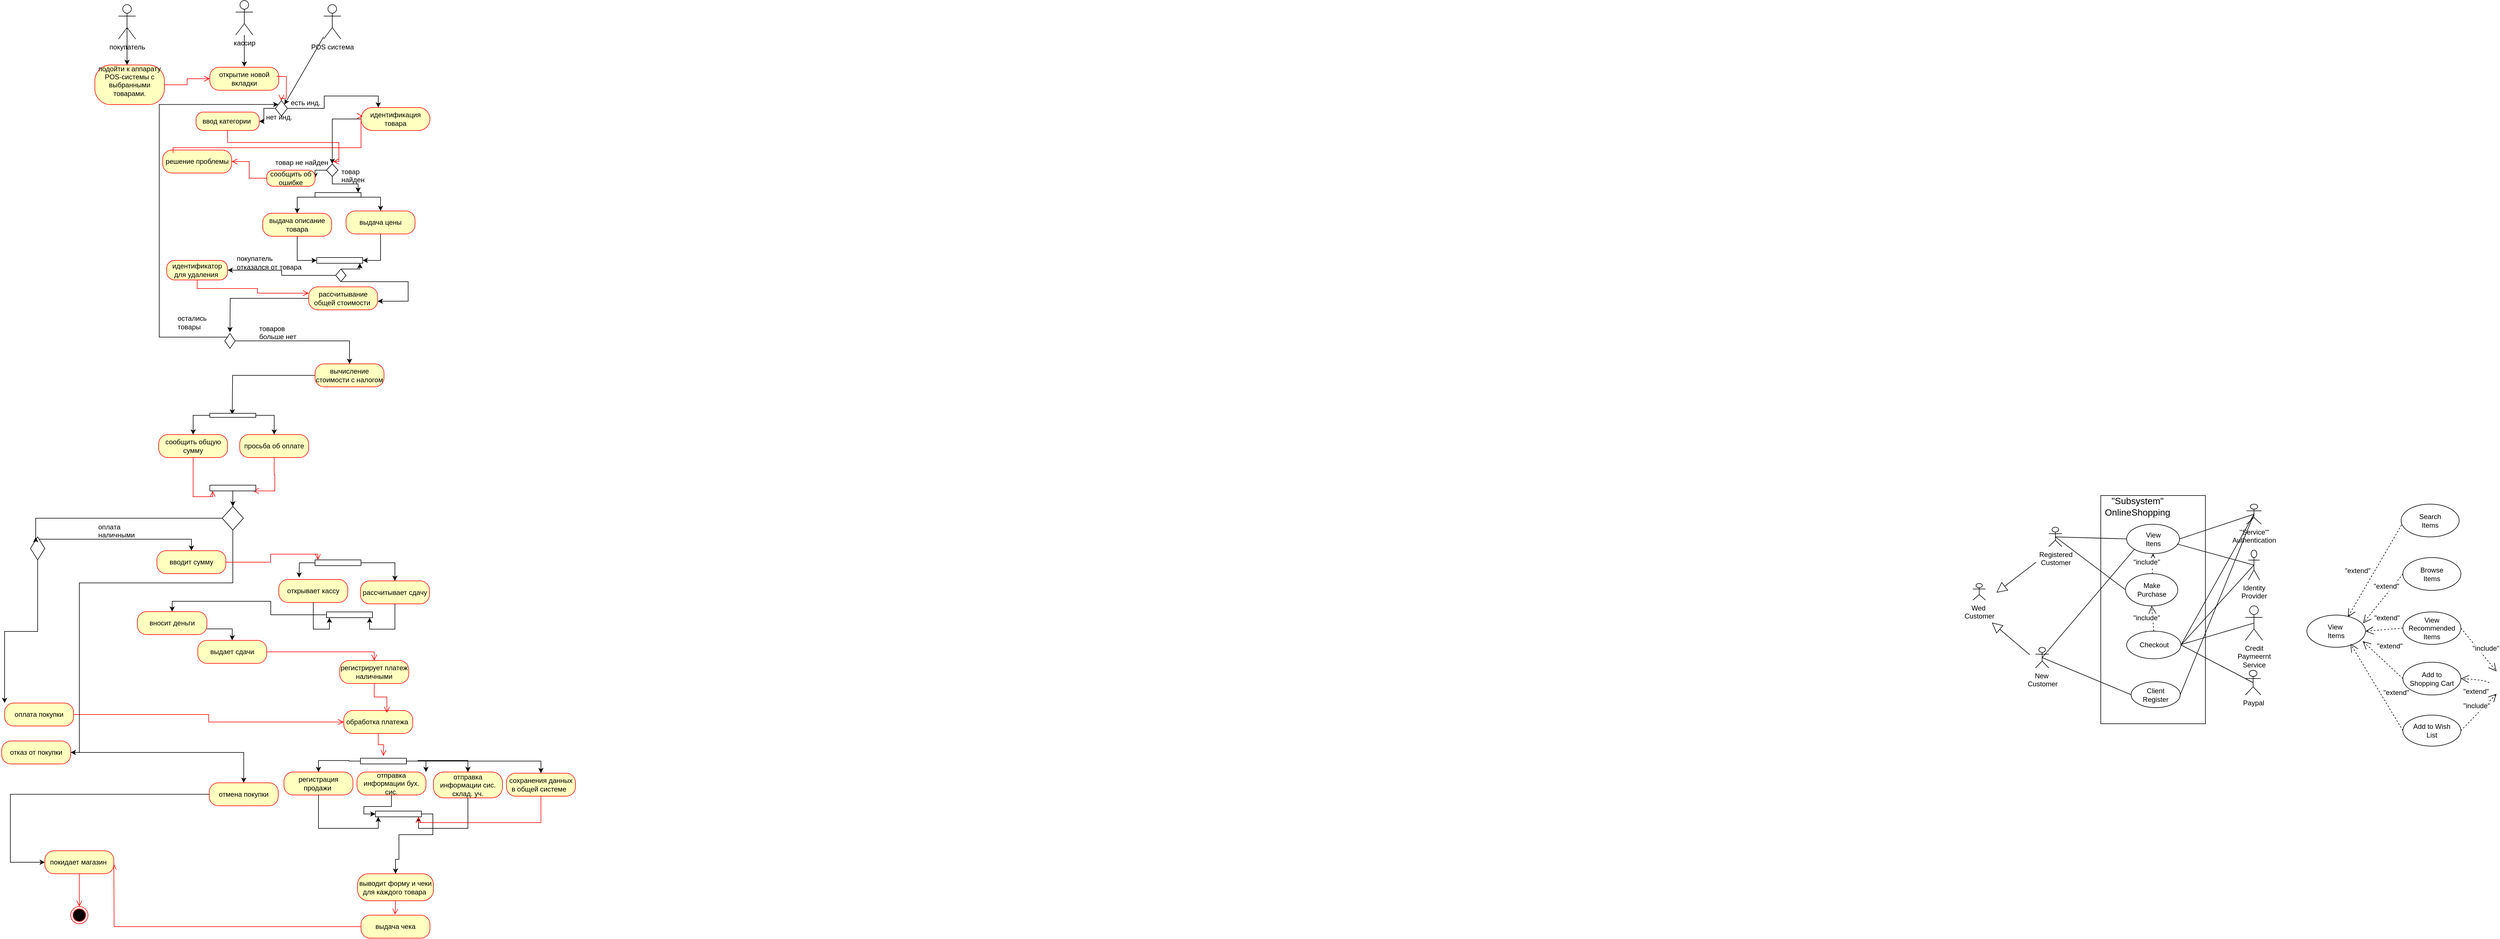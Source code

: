 <mxfile version="26.0.6">
  <diagram name="Страница — 1" id="gR5RIj5RYfovIp5KtRKk">
    <mxGraphModel dx="568" dy="1407" grid="0" gridSize="10" guides="1" tooltips="1" connect="1" arrows="1" fold="1" page="0" pageScale="1" pageWidth="827" pageHeight="1169" math="0" shadow="0">
      <root>
        <mxCell id="0" />
        <mxCell id="1" parent="0" />
        <mxCell id="FqpvaRsglTzCZZs5bkDb-1" value="покупатель" style="shape=umlActor;verticalLabelPosition=bottom;verticalAlign=top;html=1;outlineConnect=0;" parent="1" vertex="1">
          <mxGeometry x="1091" y="-754" width="30" height="60" as="geometry" />
        </mxCell>
        <mxCell id="FqpvaRsglTzCZZs5bkDb-3" value="" style="endArrow=classic;html=1;rounded=0;exitX=0.5;exitY=0.5;exitDx=0;exitDy=0;exitPerimeter=0;" parent="1" source="FqpvaRsglTzCZZs5bkDb-1" edge="1">
          <mxGeometry width="50" height="50" relative="1" as="geometry">
            <mxPoint x="1695" y="-346" as="sourcePoint" />
            <mxPoint x="1106" y="-649.0" as="targetPoint" />
          </mxGeometry>
        </mxCell>
        <mxCell id="FqpvaRsglTzCZZs5bkDb-5" value="кассир" style="shape=umlActor;verticalLabelPosition=bottom;verticalAlign=top;html=1;outlineConnect=0;" parent="1" vertex="1">
          <mxGeometry x="1295" y="-761" width="30" height="60" as="geometry" />
        </mxCell>
        <mxCell id="FqpvaRsglTzCZZs5bkDb-6" value="" style="endArrow=classic;html=1;rounded=0;entryX=0.5;entryY=0;entryDx=0;entryDy=0;entryPerimeter=0;" parent="1" source="FqpvaRsglTzCZZs5bkDb-5" edge="1">
          <mxGeometry width="50" height="50" relative="1" as="geometry">
            <mxPoint x="1695" y="-346" as="sourcePoint" />
            <mxPoint x="1310" y="-646" as="targetPoint" />
          </mxGeometry>
        </mxCell>
        <mxCell id="FqpvaRsglTzCZZs5bkDb-7" value="POS система" style="shape=umlActor;verticalLabelPosition=bottom;verticalAlign=top;html=1;outlineConnect=0;" parent="1" vertex="1">
          <mxGeometry x="1448" y="-754" width="30" height="60" as="geometry" />
        </mxCell>
        <mxCell id="FqpvaRsglTzCZZs5bkDb-22" value="подойти к аппарату POS-системы с выбранными товарами.&lt;div&gt;&lt;br&gt;&lt;/div&gt;" style="rounded=1;whiteSpace=wrap;html=1;arcSize=40;fontColor=#000000;fillColor=#ffffc0;strokeColor=#ff0000;" parent="1" vertex="1">
          <mxGeometry x="1050" y="-649" width="121" height="69" as="geometry" />
        </mxCell>
        <mxCell id="FqpvaRsglTzCZZs5bkDb-23" value="" style="edgeStyle=orthogonalEdgeStyle;html=1;verticalAlign=bottom;endArrow=open;endSize=8;strokeColor=#ff0000;rounded=0;entryX=0;entryY=0.5;entryDx=0;entryDy=0;" parent="1" source="FqpvaRsglTzCZZs5bkDb-22" target="FqpvaRsglTzCZZs5bkDb-25" edge="1">
          <mxGeometry relative="1" as="geometry">
            <mxPoint x="1110" y="-549" as="targetPoint" />
          </mxGeometry>
        </mxCell>
        <mxCell id="FqpvaRsglTzCZZs5bkDb-25" value="открытие новой вкладки" style="rounded=1;whiteSpace=wrap;html=1;arcSize=40;fontColor=#000000;fillColor=#ffffc0;strokeColor=#ff0000;" parent="1" vertex="1">
          <mxGeometry x="1250" y="-645" width="120" height="40" as="geometry" />
        </mxCell>
        <mxCell id="FqpvaRsglTzCZZs5bkDb-26" value="" style="edgeStyle=orthogonalEdgeStyle;html=1;verticalAlign=bottom;endArrow=open;endSize=8;strokeColor=#ff0000;rounded=0;entryX=0.5;entryY=0;entryDx=0;entryDy=0;" parent="1" target="FqpvaRsglTzCZZs5bkDb-149" edge="1">
          <mxGeometry relative="1" as="geometry">
            <mxPoint x="1430" y="-546" as="targetPoint" />
            <mxPoint x="1367" y="-630" as="sourcePoint" />
            <Array as="points">
              <mxPoint x="1367" y="-629" />
              <mxPoint x="1383" y="-629" />
              <mxPoint x="1383" y="-591" />
              <mxPoint x="1374" y="-591" />
            </Array>
          </mxGeometry>
        </mxCell>
        <mxCell id="FqpvaRsglTzCZZs5bkDb-33" value="" style="edgeStyle=orthogonalEdgeStyle;rounded=0;orthogonalLoop=1;jettySize=auto;html=1;entryX=0.5;entryY=0;entryDx=0;entryDy=0;" parent="1" source="FqpvaRsglTzCZZs5bkDb-27" target="FqpvaRsglTzCZZs5bkDb-135" edge="1">
          <mxGeometry relative="1" as="geometry">
            <mxPoint x="1463" y="-475" as="targetPoint" />
          </mxGeometry>
        </mxCell>
        <mxCell id="FqpvaRsglTzCZZs5bkDb-27" value="идентификация товара" style="rounded=1;whiteSpace=wrap;html=1;arcSize=50;fontColor=#000000;fillColor=#ffffc0;strokeColor=#ff0000;" parent="1" vertex="1">
          <mxGeometry x="1513" y="-575" width="120" height="40" as="geometry" />
        </mxCell>
        <mxCell id="FqpvaRsglTzCZZs5bkDb-32" value="" style="html=1;points=[[0,0,0,0,5],[0,1,0,0,-5],[1,0,0,0,5],[1,1,0,0,-5]];perimeter=orthogonalPerimeter;outlineConnect=0;targetShapes=umlLifeline;portConstraint=eastwest;newEdgeStyle={&quot;curved&quot;:0,&quot;rounded&quot;:0};direction=south;" parent="1" vertex="1">
          <mxGeometry x="1433" y="-427" width="80" height="8" as="geometry" />
        </mxCell>
        <mxCell id="FqpvaRsglTzCZZs5bkDb-35" value="" style="endArrow=classic;html=1;rounded=0;entryX=1;entryY=0;entryDx=0;entryDy=0;" parent="1" source="FqpvaRsglTzCZZs5bkDb-7" target="FqpvaRsglTzCZZs5bkDb-149" edge="1">
          <mxGeometry width="50" height="50" relative="1" as="geometry">
            <mxPoint x="1279" y="-500" as="sourcePoint" />
            <mxPoint x="1463" y="-599" as="targetPoint" />
            <Array as="points" />
          </mxGeometry>
        </mxCell>
        <mxCell id="FqpvaRsglTzCZZs5bkDb-43" style="edgeStyle=orthogonalEdgeStyle;rounded=0;orthogonalLoop=1;jettySize=auto;html=1;exitX=0.5;exitY=1;exitDx=0;exitDy=0;" parent="1" source="FqpvaRsglTzCZZs5bkDb-36" target="FqpvaRsglTzCZZs5bkDb-42" edge="1">
          <mxGeometry relative="1" as="geometry" />
        </mxCell>
        <mxCell id="FqpvaRsglTzCZZs5bkDb-36" value="выдача описание товара" style="rounded=1;whiteSpace=wrap;html=1;arcSize=40;fontColor=#000000;fillColor=#ffffc0;strokeColor=#ff0000;" parent="1" vertex="1">
          <mxGeometry x="1342" y="-391" width="120" height="40" as="geometry" />
        </mxCell>
        <mxCell id="FqpvaRsglTzCZZs5bkDb-38" value="" style="endArrow=classic;html=1;rounded=0;entryX=0.5;entryY=0;entryDx=0;entryDy=0;" parent="1" source="FqpvaRsglTzCZZs5bkDb-32" target="FqpvaRsglTzCZZs5bkDb-36" edge="1">
          <mxGeometry width="50" height="50" relative="1" as="geometry">
            <mxPoint x="1469" y="-445" as="sourcePoint" />
            <mxPoint x="1171" y="-375" as="targetPoint" />
            <Array as="points">
              <mxPoint x="1402" y="-419" />
            </Array>
          </mxGeometry>
        </mxCell>
        <mxCell id="FqpvaRsglTzCZZs5bkDb-44" style="edgeStyle=orthogonalEdgeStyle;rounded=0;orthogonalLoop=1;jettySize=auto;html=1;exitX=0.5;exitY=1;exitDx=0;exitDy=0;" parent="1" source="FqpvaRsglTzCZZs5bkDb-39" target="FqpvaRsglTzCZZs5bkDb-42" edge="1">
          <mxGeometry relative="1" as="geometry" />
        </mxCell>
        <mxCell id="FqpvaRsglTzCZZs5bkDb-39" value="выдача цены" style="rounded=1;whiteSpace=wrap;html=1;arcSize=40;fontColor=#000000;fillColor=#ffffc0;strokeColor=#ff0000;" parent="1" vertex="1">
          <mxGeometry x="1487" y="-395" width="120" height="40" as="geometry" />
        </mxCell>
        <mxCell id="FqpvaRsglTzCZZs5bkDb-41" value="" style="endArrow=classic;html=1;rounded=0;entryX=0.5;entryY=0;entryDx=0;entryDy=0;exitX=1;exitY=0;exitDx=0;exitDy=5;exitPerimeter=0;" parent="1" source="FqpvaRsglTzCZZs5bkDb-32" target="FqpvaRsglTzCZZs5bkDb-39" edge="1">
          <mxGeometry width="50" height="50" relative="1" as="geometry">
            <mxPoint x="1482" y="-446" as="sourcePoint" />
            <mxPoint x="1248" y="-599" as="targetPoint" />
            <Array as="points">
              <mxPoint x="1547" y="-419" />
            </Array>
          </mxGeometry>
        </mxCell>
        <mxCell id="FqpvaRsglTzCZZs5bkDb-42" value="" style="html=1;points=[[0,0,0,0,5],[0,1,0,0,-5],[1,0,0,0,5],[1,1,0,0,-5]];perimeter=orthogonalPerimeter;outlineConnect=0;targetShapes=umlLifeline;portConstraint=eastwest;newEdgeStyle={&quot;curved&quot;:0,&quot;rounded&quot;:0};direction=south;" parent="1" vertex="1">
          <mxGeometry x="1436" y="-314" width="80" height="10" as="geometry" />
        </mxCell>
        <mxCell id="FqpvaRsglTzCZZs5bkDb-49" value="" style="edgeStyle=orthogonalEdgeStyle;rounded=0;orthogonalLoop=1;jettySize=auto;html=1;" parent="1" source="FqpvaRsglTzCZZs5bkDb-45" edge="1">
          <mxGeometry relative="1" as="geometry">
            <mxPoint x="1285" y="-184" as="targetPoint" />
          </mxGeometry>
        </mxCell>
        <mxCell id="FqpvaRsglTzCZZs5bkDb-45" value="рассчитывание общей стоимости&amp;nbsp;" style="rounded=1;whiteSpace=wrap;html=1;arcSize=40;fontColor=#000000;fillColor=#ffffc0;strokeColor=#ff0000;" parent="1" vertex="1">
          <mxGeometry x="1422" y="-263" width="120" height="40" as="geometry" />
        </mxCell>
        <mxCell id="FqpvaRsglTzCZZs5bkDb-52" style="edgeStyle=orthogonalEdgeStyle;rounded=0;orthogonalLoop=1;jettySize=auto;html=1;entryX=0;entryY=0;entryDx=0;entryDy=0;exitX=0;exitY=0;exitDx=0;exitDy=0;" parent="1" source="FqpvaRsglTzCZZs5bkDb-51" target="FqpvaRsglTzCZZs5bkDb-149" edge="1">
          <mxGeometry relative="1" as="geometry">
            <mxPoint x="1172.42" y="-202.1" as="sourcePoint" />
            <mxPoint x="1299.42" y="-554.1" as="targetPoint" />
            <Array as="points">
              <mxPoint x="1162" y="-175" />
              <mxPoint x="1162" y="-580" />
            </Array>
          </mxGeometry>
        </mxCell>
        <mxCell id="FqpvaRsglTzCZZs5bkDb-54" style="edgeStyle=orthogonalEdgeStyle;rounded=0;orthogonalLoop=1;jettySize=auto;html=1;" parent="1" source="FqpvaRsglTzCZZs5bkDb-51" target="FqpvaRsglTzCZZs5bkDb-55" edge="1">
          <mxGeometry relative="1" as="geometry">
            <mxPoint x="1367.298" y="-107.421" as="targetPoint" />
          </mxGeometry>
        </mxCell>
        <mxCell id="FqpvaRsglTzCZZs5bkDb-51" value="" style="rhombus;whiteSpace=wrap;html=1;" parent="1" vertex="1">
          <mxGeometry x="1276" y="-182" width="18" height="26" as="geometry" />
        </mxCell>
        <mxCell id="FqpvaRsglTzCZZs5bkDb-53" value="остались товары" style="text;strokeColor=none;fillColor=none;align=left;verticalAlign=middle;spacingLeft=4;spacingRight=4;overflow=hidden;points=[[0,0.5],[1,0.5]];portConstraint=eastwest;rotatable=0;whiteSpace=wrap;html=1;" parent="1" vertex="1">
          <mxGeometry x="1188" y="-220" width="60" height="38" as="geometry" />
        </mxCell>
        <mxCell id="FqpvaRsglTzCZZs5bkDb-57" value="" style="edgeStyle=orthogonalEdgeStyle;rounded=0;orthogonalLoop=1;jettySize=auto;html=1;" parent="1" source="FqpvaRsglTzCZZs5bkDb-55" edge="1">
          <mxGeometry relative="1" as="geometry">
            <mxPoint x="1289.053" y="-41.001" as="targetPoint" />
          </mxGeometry>
        </mxCell>
        <mxCell id="FqpvaRsglTzCZZs5bkDb-55" value="вычисление стоимости с налогом" style="rounded=1;whiteSpace=wrap;html=1;arcSize=40;fontColor=#000000;fillColor=#ffffc0;strokeColor=#ff0000;" parent="1" vertex="1">
          <mxGeometry x="1432.998" y="-129.001" width="120" height="40" as="geometry" />
        </mxCell>
        <mxCell id="FqpvaRsglTzCZZs5bkDb-63" value="" style="edgeStyle=orthogonalEdgeStyle;rounded=0;orthogonalLoop=1;jettySize=auto;html=1;curved=0;" parent="1" source="FqpvaRsglTzCZZs5bkDb-58" target="FqpvaRsglTzCZZs5bkDb-61" edge="1">
          <mxGeometry relative="1" as="geometry" />
        </mxCell>
        <mxCell id="FqpvaRsglTzCZZs5bkDb-64" value="" style="edgeStyle=orthogonalEdgeStyle;rounded=0;orthogonalLoop=1;jettySize=auto;html=1;curved=0;" parent="1" source="FqpvaRsglTzCZZs5bkDb-58" target="FqpvaRsglTzCZZs5bkDb-59" edge="1">
          <mxGeometry relative="1" as="geometry" />
        </mxCell>
        <mxCell id="FqpvaRsglTzCZZs5bkDb-58" value="" style="html=1;points=[[0,0,0,0,5],[0,1,0,0,-5],[1,0,0,0,5],[1,1,0,0,-5]];perimeter=orthogonalPerimeter;outlineConnect=0;targetShapes=umlLifeline;portConstraint=eastwest;newEdgeStyle={&quot;curved&quot;:0,&quot;rounded&quot;:0};direction=south;" parent="1" vertex="1">
          <mxGeometry x="1250" y="-43" width="80" height="7" as="geometry" />
        </mxCell>
        <mxCell id="FqpvaRsglTzCZZs5bkDb-59" value="сообщить общую сумму" style="rounded=1;whiteSpace=wrap;html=1;arcSize=40;fontColor=#000000;fillColor=#ffffc0;strokeColor=#ff0000;" parent="1" vertex="1">
          <mxGeometry x="1161" y="-6" width="120" height="40" as="geometry" />
        </mxCell>
        <mxCell id="FqpvaRsglTzCZZs5bkDb-60" value="" style="edgeStyle=orthogonalEdgeStyle;html=1;verticalAlign=bottom;endArrow=open;endSize=8;strokeColor=#ff0000;rounded=0;entryX=1;entryY=1;entryDx=0;entryDy=-5;entryPerimeter=0;" parent="1" source="FqpvaRsglTzCZZs5bkDb-59" target="FqpvaRsglTzCZZs5bkDb-65" edge="1">
          <mxGeometry relative="1" as="geometry">
            <mxPoint x="1221" y="94" as="targetPoint" />
          </mxGeometry>
        </mxCell>
        <mxCell id="FqpvaRsglTzCZZs5bkDb-61" value="просьба об оплате" style="rounded=1;whiteSpace=wrap;html=1;arcSize=40;fontColor=#000000;fillColor=#ffffc0;strokeColor=#ff0000;" parent="1" vertex="1">
          <mxGeometry x="1302" y="-6" width="120" height="40" as="geometry" />
        </mxCell>
        <mxCell id="FqpvaRsglTzCZZs5bkDb-62" value="" style="edgeStyle=orthogonalEdgeStyle;html=1;verticalAlign=bottom;endArrow=open;endSize=8;strokeColor=#ff0000;rounded=0;entryX=1;entryY=0;entryDx=0;entryDy=5;entryPerimeter=0;" parent="1" source="FqpvaRsglTzCZZs5bkDb-61" target="FqpvaRsglTzCZZs5bkDb-65" edge="1">
          <mxGeometry relative="1" as="geometry">
            <mxPoint x="1362" y="94" as="targetPoint" />
            <Array as="points">
              <mxPoint x="1362" y="64" />
              <mxPoint x="1363" y="92" />
            </Array>
          </mxGeometry>
        </mxCell>
        <mxCell id="FqpvaRsglTzCZZs5bkDb-65" value="" style="html=1;points=[[0,0,0,0,5],[0,1,0,0,-5],[1,0,0,0,5],[1,1,0,0,-5]];perimeter=orthogonalPerimeter;outlineConnect=0;targetShapes=umlLifeline;portConstraint=eastwest;newEdgeStyle={&quot;curved&quot;:0,&quot;rounded&quot;:0};rotation=0;direction=south;" parent="1" vertex="1">
          <mxGeometry x="1250" y="82" width="80" height="10" as="geometry" />
        </mxCell>
        <mxCell id="FqpvaRsglTzCZZs5bkDb-67" value="оплата покупки" style="rounded=1;whiteSpace=wrap;html=1;arcSize=40;fontColor=#000000;fillColor=#ffffc0;strokeColor=#ff0000;" parent="1" vertex="1">
          <mxGeometry x="893" y="461" width="120" height="40" as="geometry" />
        </mxCell>
        <mxCell id="FqpvaRsglTzCZZs5bkDb-68" value="" style="edgeStyle=orthogonalEdgeStyle;html=1;verticalAlign=bottom;endArrow=open;endSize=8;strokeColor=#ff0000;rounded=0;entryX=0;entryY=0.5;entryDx=0;entryDy=0;" parent="1" source="FqpvaRsglTzCZZs5bkDb-67" edge="1" target="FqpvaRsglTzCZZs5bkDb-70">
          <mxGeometry relative="1" as="geometry">
            <mxPoint x="1464" y="154" as="targetPoint" />
          </mxGeometry>
        </mxCell>
        <mxCell id="FqpvaRsglTzCZZs5bkDb-70" value="обработка платежа&amp;nbsp;" style="rounded=1;whiteSpace=wrap;html=1;arcSize=40;fontColor=#000000;fillColor=#ffffc0;strokeColor=#ff0000;" parent="1" vertex="1">
          <mxGeometry x="1483" y="474" width="120" height="40" as="geometry" />
        </mxCell>
        <mxCell id="FqpvaRsglTzCZZs5bkDb-93" value="" style="rounded=0;whiteSpace=wrap;html=1;" parent="1" vertex="1">
          <mxGeometry x="4539.5" y="100" width="182" height="397" as="geometry" />
        </mxCell>
        <mxCell id="FqpvaRsglTzCZZs5bkDb-94" value="View&lt;div&gt;Itens&lt;/div&gt;" style="ellipse;whiteSpace=wrap;html=1;" parent="1" vertex="1">
          <mxGeometry x="4584.5" y="150" width="92" height="51" as="geometry" />
        </mxCell>
        <mxCell id="FqpvaRsglTzCZZs5bkDb-95" value="Make&lt;div&gt;Purchase&lt;/div&gt;" style="ellipse;whiteSpace=wrap;html=1;" parent="1" vertex="1">
          <mxGeometry x="4582.5" y="236" width="91" height="56" as="geometry" />
        </mxCell>
        <mxCell id="FqpvaRsglTzCZZs5bkDb-96" value="Checkout" style="ellipse;whiteSpace=wrap;html=1;" parent="1" vertex="1">
          <mxGeometry x="4584.5" y="336" width="94.5" height="48" as="geometry" />
        </mxCell>
        <mxCell id="FqpvaRsglTzCZZs5bkDb-97" value="Client&lt;div&gt;Register&lt;/div&gt;" style="ellipse;whiteSpace=wrap;html=1;" parent="1" vertex="1">
          <mxGeometry x="4592.25" y="424" width="85.5" height="45" as="geometry" />
        </mxCell>
        <mxCell id="FqpvaRsglTzCZZs5bkDb-98" value="Registered&lt;div&gt;Customer&lt;/div&gt;" style="shape=umlActor;verticalLabelPosition=bottom;verticalAlign=top;html=1;outlineConnect=0;" parent="1" vertex="1">
          <mxGeometry x="4449" y="155" width="23" height="34" as="geometry" />
        </mxCell>
        <mxCell id="FqpvaRsglTzCZZs5bkDb-99" value="Wed&amp;nbsp;&lt;div&gt;Customer&lt;/div&gt;" style="shape=umlActor;verticalLabelPosition=bottom;verticalAlign=top;html=1;outlineConnect=0;" parent="1" vertex="1">
          <mxGeometry x="4317" y="253" width="22" height="29" as="geometry" />
        </mxCell>
        <mxCell id="FqpvaRsglTzCZZs5bkDb-100" value="New&amp;nbsp;&lt;div&gt;Customer&lt;/div&gt;" style="shape=umlActor;verticalLabelPosition=bottom;verticalAlign=top;html=1;outlineConnect=0;" parent="1" vertex="1">
          <mxGeometry x="4426" y="364" width="23" height="36" as="geometry" />
        </mxCell>
        <mxCell id="FqpvaRsglTzCZZs5bkDb-101" value="" style="endArrow=none;html=1;rounded=0;fontSize=12;startSize=8;endSize=8;curved=1;entryX=0;entryY=0.5;entryDx=0;entryDy=0;exitX=0.5;exitY=0.5;exitDx=0;exitDy=0;exitPerimeter=0;" parent="1" source="FqpvaRsglTzCZZs5bkDb-98" target="FqpvaRsglTzCZZs5bkDb-95" edge="1">
          <mxGeometry width="50" height="50" relative="1" as="geometry">
            <mxPoint x="4576" y="333" as="sourcePoint" />
            <mxPoint x="4626" y="283" as="targetPoint" />
          </mxGeometry>
        </mxCell>
        <mxCell id="FqpvaRsglTzCZZs5bkDb-102" value="" style="endArrow=none;html=1;rounded=0;fontSize=12;startSize=8;endSize=8;curved=1;entryX=0;entryY=0.5;entryDx=0;entryDy=0;exitX=0.5;exitY=0.5;exitDx=0;exitDy=0;exitPerimeter=0;" parent="1" source="FqpvaRsglTzCZZs5bkDb-98" target="FqpvaRsglTzCZZs5bkDb-94" edge="1">
          <mxGeometry width="50" height="50" relative="1" as="geometry">
            <mxPoint x="4576" y="333" as="sourcePoint" />
            <mxPoint x="4626" y="283" as="targetPoint" />
          </mxGeometry>
        </mxCell>
        <mxCell id="FqpvaRsglTzCZZs5bkDb-103" value="" style="endArrow=none;html=1;rounded=0;fontSize=12;startSize=8;endSize=8;curved=1;entryX=0;entryY=1;entryDx=0;entryDy=0;exitX=0.5;exitY=0.5;exitDx=0;exitDy=0;exitPerimeter=0;" parent="1" source="FqpvaRsglTzCZZs5bkDb-100" target="FqpvaRsglTzCZZs5bkDb-94" edge="1">
          <mxGeometry width="50" height="50" relative="1" as="geometry">
            <mxPoint x="4576" y="333" as="sourcePoint" />
            <mxPoint x="4626" y="283" as="targetPoint" />
          </mxGeometry>
        </mxCell>
        <mxCell id="FqpvaRsglTzCZZs5bkDb-104" value="" style="endArrow=none;html=1;rounded=0;fontSize=12;startSize=8;endSize=8;curved=1;exitX=0.5;exitY=0.5;exitDx=0;exitDy=0;exitPerimeter=0;entryX=0;entryY=0.5;entryDx=0;entryDy=0;" parent="1" source="FqpvaRsglTzCZZs5bkDb-100" target="FqpvaRsglTzCZZs5bkDb-97" edge="1">
          <mxGeometry width="50" height="50" relative="1" as="geometry">
            <mxPoint x="4576" y="333" as="sourcePoint" />
            <mxPoint x="4626" y="283" as="targetPoint" />
          </mxGeometry>
        </mxCell>
        <mxCell id="FqpvaRsglTzCZZs5bkDb-105" value="&#39;&#39;Service&#39;&quot;&lt;div&gt;Authentication&lt;/div&gt;" style="shape=umlActor;verticalLabelPosition=bottom;verticalAlign=top;html=1;outlineConnect=0;" parent="1" vertex="1">
          <mxGeometry x="4793" y="115" width="26" height="35" as="geometry" />
        </mxCell>
        <mxCell id="FqpvaRsglTzCZZs5bkDb-106" value="Identity&lt;div&gt;Provider&lt;/div&gt;" style="shape=umlActor;verticalLabelPosition=bottom;verticalAlign=top;html=1;outlineConnect=0;" parent="1" vertex="1">
          <mxGeometry x="4796" y="195" width="20" height="52" as="geometry" />
        </mxCell>
        <mxCell id="FqpvaRsglTzCZZs5bkDb-107" value="Credit&lt;div&gt;Paymeernt&lt;/div&gt;&lt;div&gt;Service&lt;/div&gt;" style="shape=umlActor;verticalLabelPosition=bottom;verticalAlign=top;html=1;outlineConnect=0;" parent="1" vertex="1">
          <mxGeometry x="4791" y="292" width="30" height="60" as="geometry" />
        </mxCell>
        <mxCell id="FqpvaRsglTzCZZs5bkDb-108" value="Paypal" style="shape=umlActor;verticalLabelPosition=bottom;verticalAlign=top;html=1;outlineConnect=0;direction=east;" parent="1" vertex="1">
          <mxGeometry x="4791" y="404" width="27" height="43" as="geometry" />
        </mxCell>
        <mxCell id="FqpvaRsglTzCZZs5bkDb-109" value="" style="endArrow=none;html=1;rounded=0;fontSize=12;startSize=8;endSize=8;curved=1;entryX=0.5;entryY=0.5;entryDx=0;entryDy=0;entryPerimeter=0;exitX=1;exitY=0.5;exitDx=0;exitDy=0;" parent="1" source="FqpvaRsglTzCZZs5bkDb-94" target="FqpvaRsglTzCZZs5bkDb-105" edge="1">
          <mxGeometry width="50" height="50" relative="1" as="geometry">
            <mxPoint x="4696" y="333" as="sourcePoint" />
            <mxPoint x="4746" y="283" as="targetPoint" />
          </mxGeometry>
        </mxCell>
        <mxCell id="FqpvaRsglTzCZZs5bkDb-110" value="" style="endArrow=none;html=1;rounded=0;fontSize=12;startSize=8;endSize=8;curved=1;entryX=0.5;entryY=0.5;entryDx=0;entryDy=0;entryPerimeter=0;exitX=1;exitY=0.5;exitDx=0;exitDy=0;" parent="1" source="FqpvaRsglTzCZZs5bkDb-96" target="FqpvaRsglTzCZZs5bkDb-105" edge="1">
          <mxGeometry width="50" height="50" relative="1" as="geometry">
            <mxPoint x="4696" y="333" as="sourcePoint" />
            <mxPoint x="4746" y="283" as="targetPoint" />
          </mxGeometry>
        </mxCell>
        <mxCell id="FqpvaRsglTzCZZs5bkDb-111" value="" style="endArrow=none;html=1;rounded=0;fontSize=12;startSize=8;endSize=8;curved=1;entryX=0.5;entryY=0.5;entryDx=0;entryDy=0;entryPerimeter=0;exitX=1;exitY=0.5;exitDx=0;exitDy=0;" parent="1" source="FqpvaRsglTzCZZs5bkDb-97" target="FqpvaRsglTzCZZs5bkDb-105" edge="1">
          <mxGeometry width="50" height="50" relative="1" as="geometry">
            <mxPoint x="4696" y="333" as="sourcePoint" />
            <mxPoint x="4746" y="283" as="targetPoint" />
          </mxGeometry>
        </mxCell>
        <mxCell id="FqpvaRsglTzCZZs5bkDb-112" value="" style="endArrow=none;html=1;rounded=0;fontSize=12;startSize=8;endSize=8;curved=1;entryX=0.5;entryY=0.5;entryDx=0;entryDy=0;entryPerimeter=0;exitX=0.951;exitY=0.673;exitDx=0;exitDy=0;exitPerimeter=0;" parent="1" source="FqpvaRsglTzCZZs5bkDb-94" target="FqpvaRsglTzCZZs5bkDb-106" edge="1">
          <mxGeometry width="50" height="50" relative="1" as="geometry">
            <mxPoint x="4696" y="333" as="sourcePoint" />
            <mxPoint x="4746" y="283" as="targetPoint" />
          </mxGeometry>
        </mxCell>
        <mxCell id="FqpvaRsglTzCZZs5bkDb-113" value="" style="endArrow=none;html=1;rounded=0;fontSize=12;startSize=8;endSize=8;curved=1;entryX=0.5;entryY=0.5;entryDx=0;entryDy=0;entryPerimeter=0;exitX=1;exitY=0.5;exitDx=0;exitDy=0;" parent="1" source="FqpvaRsglTzCZZs5bkDb-96" target="FqpvaRsglTzCZZs5bkDb-106" edge="1">
          <mxGeometry width="50" height="50" relative="1" as="geometry">
            <mxPoint x="4696" y="333" as="sourcePoint" />
            <mxPoint x="4746" y="283" as="targetPoint" />
          </mxGeometry>
        </mxCell>
        <mxCell id="FqpvaRsglTzCZZs5bkDb-114" value="" style="endArrow=none;html=1;rounded=0;fontSize=12;startSize=8;endSize=8;curved=1;entryX=0.5;entryY=0.5;entryDx=0;entryDy=0;entryPerimeter=0;" parent="1" target="FqpvaRsglTzCZZs5bkDb-107" edge="1">
          <mxGeometry width="50" height="50" relative="1" as="geometry">
            <mxPoint x="4680" y="359" as="sourcePoint" />
            <mxPoint x="4746" y="283" as="targetPoint" />
          </mxGeometry>
        </mxCell>
        <mxCell id="FqpvaRsglTzCZZs5bkDb-115" value="" style="endArrow=none;html=1;rounded=0;fontSize=12;startSize=8;endSize=8;curved=1;entryX=0.5;entryY=0.5;entryDx=0;entryDy=0;entryPerimeter=0;exitX=1;exitY=0.5;exitDx=0;exitDy=0;" parent="1" source="FqpvaRsglTzCZZs5bkDb-96" target="FqpvaRsglTzCZZs5bkDb-108" edge="1">
          <mxGeometry width="50" height="50" relative="1" as="geometry">
            <mxPoint x="4696" y="333" as="sourcePoint" />
            <mxPoint x="4746" y="283" as="targetPoint" />
          </mxGeometry>
        </mxCell>
        <mxCell id="FqpvaRsglTzCZZs5bkDb-116" value="&quot;Subsystem&quot;&lt;div&gt;OnlineShopping&lt;/div&gt;" style="text;html=1;align=center;verticalAlign=middle;whiteSpace=wrap;rounded=0;fontSize=16;" parent="1" vertex="1">
          <mxGeometry x="4555" y="110" width="97" height="17" as="geometry" />
        </mxCell>
        <mxCell id="FqpvaRsglTzCZZs5bkDb-117" value="Search&lt;div&gt;Items&lt;/div&gt;" style="ellipse;whiteSpace=wrap;html=1;" parent="1" vertex="1">
          <mxGeometry x="5062" y="115" width="101" height="57" as="geometry" />
        </mxCell>
        <mxCell id="FqpvaRsglTzCZZs5bkDb-118" value="Browse&lt;div&gt;Items&lt;/div&gt;" style="ellipse;whiteSpace=wrap;html=1;" parent="1" vertex="1">
          <mxGeometry x="5065" y="208" width="101" height="57" as="geometry" />
        </mxCell>
        <mxCell id="FqpvaRsglTzCZZs5bkDb-119" value="View&lt;div&gt;Recommended&lt;/div&gt;&lt;div&gt;Items&lt;/div&gt;" style="ellipse;whiteSpace=wrap;html=1;" parent="1" vertex="1">
          <mxGeometry x="5065" y="302.5" width="101" height="56.5" as="geometry" />
        </mxCell>
        <mxCell id="FqpvaRsglTzCZZs5bkDb-120" value="Add to&lt;div&gt;Shopping Cart&lt;/div&gt;" style="ellipse;whiteSpace=wrap;html=1;" parent="1" vertex="1">
          <mxGeometry x="5065" y="390" width="101" height="57" as="geometry" />
        </mxCell>
        <mxCell id="FqpvaRsglTzCZZs5bkDb-121" value="Add to Wish&lt;div&gt;List&lt;/div&gt;" style="ellipse;whiteSpace=wrap;html=1;" parent="1" vertex="1">
          <mxGeometry x="5065" y="482" width="101" height="54" as="geometry" />
        </mxCell>
        <mxCell id="FqpvaRsglTzCZZs5bkDb-122" value="View&amp;nbsp;&lt;div&gt;Items&lt;/div&gt;" style="ellipse;whiteSpace=wrap;html=1;" parent="1" vertex="1">
          <mxGeometry x="4898" y="308" width="102" height="56" as="geometry" />
        </mxCell>
        <mxCell id="FqpvaRsglTzCZZs5bkDb-123" value="&quot;include&quot;" style="endArrow=open;endSize=12;dashed=1;html=1;rounded=0;fontSize=12;curved=1;exitX=1;exitY=0.5;exitDx=0;exitDy=0;entryX=0;entryY=0;entryDx=0;entryDy=0;" parent="1" source="FqpvaRsglTzCZZs5bkDb-119" edge="1">
          <mxGeometry x="0.113" y="11" width="160" relative="1" as="geometry">
            <mxPoint x="4844" y="470" as="sourcePoint" />
            <mxPoint x="5228" y="406" as="targetPoint" />
            <mxPoint as="offset" />
          </mxGeometry>
        </mxCell>
        <mxCell id="FqpvaRsglTzCZZs5bkDb-124" value="&quot;include&quot;" style="endArrow=open;endSize=12;dashed=1;html=1;rounded=0;fontSize=12;curved=1;exitX=1;exitY=0.5;exitDx=0;exitDy=0;entryX=0;entryY=1;entryDx=0;entryDy=0;" parent="1" source="FqpvaRsglTzCZZs5bkDb-121" edge="1">
          <mxGeometry x="0.113" y="11" width="160" relative="1" as="geometry">
            <mxPoint x="5213" y="476" as="sourcePoint" />
            <mxPoint x="5228" y="445" as="targetPoint" />
            <mxPoint as="offset" />
          </mxGeometry>
        </mxCell>
        <mxCell id="FqpvaRsglTzCZZs5bkDb-125" value="&quot;extend&quot;" style="endArrow=open;endSize=12;dashed=1;html=1;rounded=0;fontSize=12;curved=1;exitX=0;exitY=0.5;exitDx=0;exitDy=0;entryX=1;entryY=0.5;entryDx=0;entryDy=0;" parent="1" target="FqpvaRsglTzCZZs5bkDb-120" edge="1">
          <mxGeometry x="-0.056" y="21" width="160" relative="1" as="geometry">
            <mxPoint x="5215" y="426" as="sourcePoint" />
            <mxPoint x="5164" y="471" as="targetPoint" />
            <Array as="points">
              <mxPoint x="5212" y="421" />
            </Array>
            <mxPoint as="offset" />
          </mxGeometry>
        </mxCell>
        <mxCell id="FqpvaRsglTzCZZs5bkDb-126" value="&quot;extend&quot;" style="endArrow=open;endSize=12;dashed=1;html=1;rounded=0;fontSize=12;curved=1;exitX=0.007;exitY=0.637;exitDx=0;exitDy=0;exitPerimeter=0;entryX=0.699;entryY=0.06;entryDx=0;entryDy=0;entryPerimeter=0;" parent="1" source="FqpvaRsglTzCZZs5bkDb-117" target="FqpvaRsglTzCZZs5bkDb-122" edge="1">
          <mxGeometry x="0.16" y="-26" width="160" relative="1" as="geometry">
            <mxPoint x="4936" y="306" as="sourcePoint" />
            <mxPoint x="5096" y="306" as="targetPoint" />
            <mxPoint as="offset" />
          </mxGeometry>
        </mxCell>
        <mxCell id="FqpvaRsglTzCZZs5bkDb-127" value="&quot;extend&quot;" style="endArrow=open;endSize=12;dashed=1;html=1;rounded=0;fontSize=12;curved=1;exitX=0;exitY=0.5;exitDx=0;exitDy=0;entryX=0.961;entryY=0.25;entryDx=0;entryDy=0;entryPerimeter=0;" parent="1" source="FqpvaRsglTzCZZs5bkDb-118" target="FqpvaRsglTzCZZs5bkDb-122" edge="1">
          <mxGeometry x="-0.364" y="-9" width="160" relative="1" as="geometry">
            <mxPoint x="5033" y="274" as="sourcePoint" />
            <mxPoint x="4939" y="434" as="targetPoint" />
            <mxPoint as="offset" />
          </mxGeometry>
        </mxCell>
        <mxCell id="FqpvaRsglTzCZZs5bkDb-128" value="&quot;extend&quot;" style="endArrow=open;endSize=12;dashed=1;html=1;rounded=0;fontSize=12;curved=1;exitX=0;exitY=0.5;exitDx=0;exitDy=0;entryX=1;entryY=0.5;entryDx=0;entryDy=0;" parent="1" source="FqpvaRsglTzCZZs5bkDb-119" target="FqpvaRsglTzCZZs5bkDb-122" edge="1">
          <mxGeometry x="-0.188" y="-20" width="160" relative="1" as="geometry">
            <mxPoint x="5040" y="321" as="sourcePoint" />
            <mxPoint x="4946" y="481" as="targetPoint" />
            <mxPoint as="offset" />
          </mxGeometry>
        </mxCell>
        <mxCell id="FqpvaRsglTzCZZs5bkDb-129" value="&quot;extend&quot;" style="endArrow=open;endSize=12;dashed=1;html=1;rounded=0;fontSize=12;curved=1;exitX=0;exitY=0.5;exitDx=0;exitDy=0;entryX=0.954;entryY=0.81;entryDx=0;entryDy=0;entryPerimeter=0;" parent="1" source="FqpvaRsglTzCZZs5bkDb-120" target="FqpvaRsglTzCZZs5bkDb-122" edge="1">
          <mxGeometry x="0.16" y="-26" width="160" relative="1" as="geometry">
            <mxPoint x="5015" y="420" as="sourcePoint" />
            <mxPoint x="4921" y="580" as="targetPoint" />
            <mxPoint as="offset" />
          </mxGeometry>
        </mxCell>
        <mxCell id="FqpvaRsglTzCZZs5bkDb-130" value="&quot;extend&quot;" style="endArrow=open;endSize=12;dashed=1;html=1;rounded=0;fontSize=12;curved=1;exitX=0;exitY=0.5;exitDx=0;exitDy=0;entryX=0.745;entryY=0.893;entryDx=0;entryDy=0;entryPerimeter=0;" parent="1" source="FqpvaRsglTzCZZs5bkDb-121" target="FqpvaRsglTzCZZs5bkDb-122" edge="1">
          <mxGeometry x="-0.288" y="-24" width="160" relative="1" as="geometry">
            <mxPoint x="4996" y="480" as="sourcePoint" />
            <mxPoint x="4902" y="640" as="targetPoint" />
            <mxPoint as="offset" />
          </mxGeometry>
        </mxCell>
        <mxCell id="FqpvaRsglTzCZZs5bkDb-131" value="&quot;include&quot;" style="endArrow=open;endSize=12;dashed=1;html=1;rounded=0;fontSize=12;curved=1;exitX=0.5;exitY=0;exitDx=0;exitDy=0;entryX=0.5;entryY=1;entryDx=0;entryDy=0;" parent="1" source="FqpvaRsglTzCZZs5bkDb-96" target="FqpvaRsglTzCZZs5bkDb-95" edge="1">
          <mxGeometry x="0.113" y="11" width="160" relative="1" as="geometry">
            <mxPoint x="4339" y="479" as="sourcePoint" />
            <mxPoint x="4403" y="415" as="targetPoint" />
            <mxPoint as="offset" />
          </mxGeometry>
        </mxCell>
        <mxCell id="FqpvaRsglTzCZZs5bkDb-132" value="" style="endArrow=block;endSize=16;endFill=0;html=1;rounded=0;fontSize=12;curved=1;" parent="1" edge="1">
          <mxGeometry x="0.009" width="160" relative="1" as="geometry">
            <mxPoint x="4427" y="216" as="sourcePoint" />
            <mxPoint x="4358" y="269" as="targetPoint" />
            <mxPoint as="offset" />
          </mxGeometry>
        </mxCell>
        <mxCell id="FqpvaRsglTzCZZs5bkDb-133" value="" style="endArrow=block;endSize=16;endFill=0;html=1;rounded=0;fontSize=12;curved=1;" parent="1" edge="1">
          <mxGeometry x="0.009" width="160" relative="1" as="geometry">
            <mxPoint x="4416" y="377" as="sourcePoint" />
            <mxPoint x="4350" y="321" as="targetPoint" />
            <mxPoint as="offset" />
          </mxGeometry>
        </mxCell>
        <mxCell id="FqpvaRsglTzCZZs5bkDb-134" value="&quot;include&quot;" style="endArrow=open;endSize=12;dashed=1;html=1;rounded=0;fontSize=12;curved=1;entryX=0.5;entryY=1;entryDx=0;entryDy=0;" parent="1" source="FqpvaRsglTzCZZs5bkDb-95" target="FqpvaRsglTzCZZs5bkDb-94" edge="1">
          <mxGeometry x="0.113" y="11" width="160" relative="1" as="geometry">
            <mxPoint x="4610" y="552" as="sourcePoint" />
            <mxPoint x="4606" y="508" as="targetPoint" />
            <mxPoint as="offset" />
          </mxGeometry>
        </mxCell>
        <mxCell id="FqpvaRsglTzCZZs5bkDb-139" value="" style="edgeStyle=orthogonalEdgeStyle;rounded=0;orthogonalLoop=1;jettySize=auto;html=1;entryX=0;entryY=0;entryDx=0;entryDy=5;entryPerimeter=0;" parent="1" source="FqpvaRsglTzCZZs5bkDb-135" target="FqpvaRsglTzCZZs5bkDb-32" edge="1">
          <mxGeometry relative="1" as="geometry">
            <Array as="points">
              <mxPoint x="1463" y="-442" />
              <mxPoint x="1508" y="-442" />
            </Array>
          </mxGeometry>
        </mxCell>
        <mxCell id="FqpvaRsglTzCZZs5bkDb-147" value="" style="edgeStyle=orthogonalEdgeStyle;rounded=0;orthogonalLoop=1;jettySize=auto;html=1;" parent="1" source="FqpvaRsglTzCZZs5bkDb-135" target="FqpvaRsglTzCZZs5bkDb-145" edge="1">
          <mxGeometry relative="1" as="geometry" />
        </mxCell>
        <mxCell id="FqpvaRsglTzCZZs5bkDb-135" value="" style="rhombus;whiteSpace=wrap;html=1;" parent="1" vertex="1">
          <mxGeometry x="1453" y="-477" width="20" height="22" as="geometry" />
        </mxCell>
        <mxCell id="FqpvaRsglTzCZZs5bkDb-141" value="товар найден" style="text;strokeColor=none;fillColor=none;spacingLeft=4;spacingRight=4;overflow=hidden;rotatable=0;points=[[0,0.5],[1,0.5]];portConstraint=eastwest;fontSize=12;whiteSpace=wrap;html=1;" parent="1" vertex="1">
          <mxGeometry x="1473" y="-477" width="65" height="45" as="geometry" />
        </mxCell>
        <mxCell id="FqpvaRsglTzCZZs5bkDb-142" value="решение проблемы" style="rounded=1;whiteSpace=wrap;html=1;arcSize=40;fontColor=#000000;fillColor=#ffffc0;strokeColor=#ff0000;" parent="1" vertex="1">
          <mxGeometry x="1168" y="-501" width="120" height="40" as="geometry" />
        </mxCell>
        <mxCell id="FqpvaRsglTzCZZs5bkDb-143" value="" style="edgeStyle=orthogonalEdgeStyle;html=1;verticalAlign=bottom;endArrow=open;endSize=8;strokeColor=#ff0000;rounded=0;entryX=0;entryY=0.25;entryDx=0;entryDy=0;" parent="1" edge="1">
          <mxGeometry relative="1" as="geometry">
            <mxPoint x="1516" y="-560" as="targetPoint" />
            <mxPoint x="1186.048" y="-496" as="sourcePoint" />
            <Array as="points">
              <mxPoint x="1186" y="-505" />
              <mxPoint x="1513" y="-505" />
              <mxPoint x="1513" y="-560" />
            </Array>
          </mxGeometry>
        </mxCell>
        <mxCell id="FqpvaRsglTzCZZs5bkDb-145" value="сообщить об ошибке" style="rounded=1;whiteSpace=wrap;html=1;arcSize=40;fontColor=#000000;fillColor=#ffffc0;strokeColor=#ff0000;" parent="1" vertex="1">
          <mxGeometry x="1349" y="-466" width="84" height="28" as="geometry" />
        </mxCell>
        <mxCell id="FqpvaRsglTzCZZs5bkDb-146" value="" style="edgeStyle=orthogonalEdgeStyle;html=1;verticalAlign=bottom;endArrow=open;endSize=8;strokeColor=#ff0000;rounded=0;entryX=1;entryY=0.5;entryDx=0;entryDy=0;" parent="1" source="FqpvaRsglTzCZZs5bkDb-145" target="FqpvaRsglTzCZZs5bkDb-142" edge="1">
          <mxGeometry relative="1" as="geometry">
            <mxPoint x="1424" y="-379" as="targetPoint" />
          </mxGeometry>
        </mxCell>
        <mxCell id="FqpvaRsglTzCZZs5bkDb-148" value="товар не найден" style="text;strokeColor=none;fillColor=none;spacingLeft=4;spacingRight=4;overflow=hidden;rotatable=0;points=[[0,0.5],[1,0.5]];portConstraint=eastwest;fontSize=12;whiteSpace=wrap;html=1;" parent="1" vertex="1">
          <mxGeometry x="1357.5" y="-493" width="107" height="24" as="geometry" />
        </mxCell>
        <mxCell id="FqpvaRsglTzCZZs5bkDb-151" style="edgeStyle=orthogonalEdgeStyle;rounded=0;orthogonalLoop=1;jettySize=auto;html=1;exitX=1;exitY=0.5;exitDx=0;exitDy=0;entryX=0.25;entryY=0;entryDx=0;entryDy=0;" parent="1" source="FqpvaRsglTzCZZs5bkDb-149" target="FqpvaRsglTzCZZs5bkDb-27" edge="1">
          <mxGeometry relative="1" as="geometry" />
        </mxCell>
        <mxCell id="FqpvaRsglTzCZZs5bkDb-158" value="" style="edgeStyle=orthogonalEdgeStyle;rounded=0;orthogonalLoop=1;jettySize=auto;html=1;" parent="1" source="FqpvaRsglTzCZZs5bkDb-149" target="FqpvaRsglTzCZZs5bkDb-154" edge="1">
          <mxGeometry relative="1" as="geometry" />
        </mxCell>
        <mxCell id="FqpvaRsglTzCZZs5bkDb-149" value="" style="rhombus;whiteSpace=wrap;html=1;" parent="1" vertex="1">
          <mxGeometry x="1364" y="-587" width="21" height="27" as="geometry" />
        </mxCell>
        <mxCell id="FqpvaRsglTzCZZs5bkDb-153" value="товаров больше нет" style="text;strokeColor=none;fillColor=none;align=left;verticalAlign=middle;spacingLeft=4;spacingRight=4;overflow=hidden;points=[[0,0.5],[1,0.5]];portConstraint=eastwest;rotatable=0;whiteSpace=wrap;html=1;" parent="1" vertex="1">
          <mxGeometry x="1330" y="-200" width="80" height="30" as="geometry" />
        </mxCell>
        <mxCell id="FqpvaRsglTzCZZs5bkDb-154" value="ввод категории&amp;nbsp;" style="rounded=1;whiteSpace=wrap;html=1;arcSize=40;fontColor=#000000;fillColor=#ffffc0;strokeColor=#ff0000;" parent="1" vertex="1">
          <mxGeometry x="1226" y="-567" width="110" height="32" as="geometry" />
        </mxCell>
        <mxCell id="FqpvaRsglTzCZZs5bkDb-155" value="" style="edgeStyle=orthogonalEdgeStyle;html=1;verticalAlign=bottom;endArrow=open;endSize=8;strokeColor=#ff0000;rounded=0;entryX=1;entryY=0.5;entryDx=0;entryDy=0;" parent="1" source="FqpvaRsglTzCZZs5bkDb-154" target="FqpvaRsglTzCZZs5bkDb-148" edge="1">
          <mxGeometry relative="1" as="geometry">
            <mxPoint x="1320" y="-450" as="targetPoint" />
          </mxGeometry>
        </mxCell>
        <mxCell id="FqpvaRsglTzCZZs5bkDb-156" value="есть инд." style="text;strokeColor=none;fillColor=none;align=left;verticalAlign=top;spacingLeft=4;spacingRight=4;overflow=hidden;rotatable=0;points=[[0,0.5],[1,0.5]];portConstraint=eastwest;whiteSpace=wrap;html=1;" parent="1" vertex="1">
          <mxGeometry x="1385" y="-597" width="73" height="22" as="geometry" />
        </mxCell>
        <mxCell id="FqpvaRsglTzCZZs5bkDb-160" value="нет инд." style="text;strokeColor=none;fillColor=none;align=left;verticalAlign=top;spacingLeft=4;spacingRight=4;overflow=hidden;rotatable=0;points=[[0,0.5],[1,0.5]];portConstraint=eastwest;whiteSpace=wrap;html=1;" parent="1" vertex="1">
          <mxGeometry x="1342" y="-572" width="60" height="26" as="geometry" />
        </mxCell>
        <mxCell id="FqpvaRsglTzCZZs5bkDb-164" style="edgeStyle=orthogonalEdgeStyle;rounded=0;orthogonalLoop=1;jettySize=auto;html=1;exitX=0.5;exitY=1;exitDx=0;exitDy=0;" parent="1" source="FqpvaRsglTzCZZs5bkDb-161" target="FqpvaRsglTzCZZs5bkDb-165" edge="1">
          <mxGeometry relative="1" as="geometry">
            <mxPoint x="831.564" y="307.692" as="targetPoint" />
            <Array as="points">
              <mxPoint x="1290" y="252" />
              <mxPoint x="1023" y="252" />
            </Array>
          </mxGeometry>
        </mxCell>
        <mxCell id="FqpvaRsglTzCZZs5bkDb-161" value="" style="rhombus;whiteSpace=wrap;html=1;" parent="1" vertex="1">
          <mxGeometry x="1271.5" y="119" width="37" height="41" as="geometry" />
        </mxCell>
        <mxCell id="FqpvaRsglTzCZZs5bkDb-162" value="" style="endArrow=classic;html=1;rounded=0;entryX=0.5;entryY=0;entryDx=0;entryDy=0;" parent="1" source="FqpvaRsglTzCZZs5bkDb-65" target="FqpvaRsglTzCZZs5bkDb-161" edge="1">
          <mxGeometry width="50" height="50" relative="1" as="geometry">
            <mxPoint x="1275" y="78" as="sourcePoint" />
            <mxPoint x="1325" y="28" as="targetPoint" />
          </mxGeometry>
        </mxCell>
        <mxCell id="FqpvaRsglTzCZZs5bkDb-165" value="отказ от покупки" style="rounded=1;whiteSpace=wrap;html=1;arcSize=40;fontColor=#000000;fillColor=#ffffc0;strokeColor=#ff0000;" parent="1" vertex="1">
          <mxGeometry x="888.004" y="527.002" width="120" height="40" as="geometry" />
        </mxCell>
        <mxCell id="FqpvaRsglTzCZZs5bkDb-167" value="" style="edgeStyle=orthogonalEdgeStyle;html=1;verticalAlign=bottom;endArrow=open;endSize=8;strokeColor=#ff0000;rounded=0;entryX=0;entryY=0.5;entryDx=0;entryDy=0;" parent="1" source="FqpvaRsglTzCZZs5bkDb-166" edge="1">
          <mxGeometry relative="1" as="geometry">
            <mxPoint x="980" y="511" as="targetPoint" />
            <Array as="points">
              <mxPoint x="1281" y="352" />
              <mxPoint x="889" y="352" />
              <mxPoint x="889" y="511" />
            </Array>
          </mxGeometry>
        </mxCell>
        <mxCell id="euteLhhfgS6qFNckNMRX-2" value="" style="edgeStyle=orthogonalEdgeStyle;rounded=0;orthogonalLoop=1;jettySize=auto;html=1;entryX=1;entryY=0;entryDx=0;entryDy=5;entryPerimeter=0;exitX=0.5;exitY=0;exitDx=0;exitDy=0;" edge="1" parent="1" source="euteLhhfgS6qFNckNMRX-1" target="FqpvaRsglTzCZZs5bkDb-42">
          <mxGeometry relative="1" as="geometry">
            <mxPoint x="1578" y="-227" as="sourcePoint" />
            <mxPoint x="1647.053" y="-288" as="targetPoint" />
          </mxGeometry>
        </mxCell>
        <mxCell id="euteLhhfgS6qFNckNMRX-3" style="edgeStyle=orthogonalEdgeStyle;rounded=0;orthogonalLoop=1;jettySize=auto;html=1;exitX=0.5;exitY=1;exitDx=0;exitDy=0;" edge="1" parent="1" source="euteLhhfgS6qFNckNMRX-1" target="FqpvaRsglTzCZZs5bkDb-45">
          <mxGeometry relative="1" as="geometry">
            <Array as="points">
              <mxPoint x="1595" y="-272" />
              <mxPoint x="1595" y="-238" />
            </Array>
          </mxGeometry>
        </mxCell>
        <mxCell id="euteLhhfgS6qFNckNMRX-7" style="edgeStyle=orthogonalEdgeStyle;rounded=0;orthogonalLoop=1;jettySize=auto;html=1;exitX=0;exitY=0.5;exitDx=0;exitDy=0;entryX=1;entryY=0.5;entryDx=0;entryDy=0;" edge="1" parent="1" source="euteLhhfgS6qFNckNMRX-1" target="euteLhhfgS6qFNckNMRX-4">
          <mxGeometry relative="1" as="geometry" />
        </mxCell>
        <mxCell id="euteLhhfgS6qFNckNMRX-1" value="" style="rhombus;whiteSpace=wrap;html=1;" vertex="1" parent="1">
          <mxGeometry x="1469" y="-294" width="18" height="22" as="geometry" />
        </mxCell>
        <mxCell id="euteLhhfgS6qFNckNMRX-4" value="идентификатор для удаления&amp;nbsp;" style="rounded=1;whiteSpace=wrap;html=1;arcSize=40;fontColor=#000000;fillColor=#ffffc0;strokeColor=#ff0000;" vertex="1" parent="1">
          <mxGeometry x="1175" y="-309" width="106" height="34" as="geometry" />
        </mxCell>
        <mxCell id="euteLhhfgS6qFNckNMRX-5" value="" style="edgeStyle=orthogonalEdgeStyle;html=1;verticalAlign=bottom;endArrow=open;endSize=8;strokeColor=#ff0000;rounded=0;" edge="1" source="euteLhhfgS6qFNckNMRX-4" parent="1" target="FqpvaRsglTzCZZs5bkDb-45">
          <mxGeometry relative="1" as="geometry">
            <mxPoint x="1235" y="-209" as="targetPoint" />
            <Array as="points">
              <mxPoint x="1228" y="-260" />
              <mxPoint x="1333" y="-260" />
              <mxPoint x="1333" y="-252" />
            </Array>
          </mxGeometry>
        </mxCell>
        <mxCell id="euteLhhfgS6qFNckNMRX-8" value="покупатель отказался от товара" style="text;strokeColor=none;fillColor=none;align=left;verticalAlign=middle;spacingLeft=4;spacingRight=4;overflow=hidden;points=[[0,0.5],[1,0.5]];portConstraint=eastwest;rotatable=0;whiteSpace=wrap;html=1;" vertex="1" parent="1">
          <mxGeometry x="1291" y="-322" width="126" height="33" as="geometry" />
        </mxCell>
        <mxCell id="euteLhhfgS6qFNckNMRX-135" value="" style="edgeStyle=orthogonalEdgeStyle;html=1;verticalAlign=bottom;endArrow=open;endSize=8;strokeColor=#ff0000;rounded=0;exitX=0.5;exitY=1;exitDx=0;exitDy=0;" edge="1" parent="1" source="FqpvaRsglTzCZZs5bkDb-70">
          <mxGeometry relative="1" as="geometry">
            <mxPoint x="1552" y="553" as="targetPoint" />
            <mxPoint x="1552.091" y="493" as="sourcePoint" />
          </mxGeometry>
        </mxCell>
        <mxCell id="euteLhhfgS6qFNckNMRX-136" value="" style="edgeStyle=orthogonalEdgeStyle;rounded=0;orthogonalLoop=1;jettySize=auto;html=1;curved=0;" edge="1" parent="1" source="euteLhhfgS6qFNckNMRX-140" target="euteLhhfgS6qFNckNMRX-141">
          <mxGeometry relative="1" as="geometry" />
        </mxCell>
        <mxCell id="euteLhhfgS6qFNckNMRX-137" value="" style="edgeStyle=orthogonalEdgeStyle;rounded=0;orthogonalLoop=1;jettySize=auto;html=1;curved=0;" edge="1" parent="1" source="euteLhhfgS6qFNckNMRX-140" target="euteLhhfgS6qFNckNMRX-145">
          <mxGeometry relative="1" as="geometry" />
        </mxCell>
        <mxCell id="euteLhhfgS6qFNckNMRX-138" style="edgeStyle=orthogonalEdgeStyle;rounded=0;orthogonalLoop=1;jettySize=auto;html=1;curved=0;entryX=1;entryY=0;entryDx=0;entryDy=0;" edge="1" parent="1" source="euteLhhfgS6qFNckNMRX-140" target="euteLhhfgS6qFNckNMRX-143">
          <mxGeometry relative="1" as="geometry" />
        </mxCell>
        <mxCell id="euteLhhfgS6qFNckNMRX-139" style="edgeStyle=orthogonalEdgeStyle;rounded=0;orthogonalLoop=1;jettySize=auto;html=1;curved=0;entryX=0.5;entryY=0;entryDx=0;entryDy=0;" edge="1" parent="1" source="euteLhhfgS6qFNckNMRX-140" target="euteLhhfgS6qFNckNMRX-160">
          <mxGeometry relative="1" as="geometry" />
        </mxCell>
        <mxCell id="euteLhhfgS6qFNckNMRX-140" value="" style="html=1;points=[[0,0,0,0,5],[0,1,0,0,-5],[1,0,0,0,5],[1,1,0,0,-5]];perimeter=orthogonalPerimeter;outlineConnect=0;targetShapes=umlLifeline;portConstraint=eastwest;newEdgeStyle={&quot;curved&quot;:0,&quot;rounded&quot;:0};direction=south;" vertex="1" parent="1">
          <mxGeometry x="1512" y="557" width="80" height="10" as="geometry" />
        </mxCell>
        <mxCell id="euteLhhfgS6qFNckNMRX-141" value="регистрация продажи&amp;nbsp;" style="rounded=1;whiteSpace=wrap;html=1;arcSize=40;fontColor=#000000;fillColor=#ffffc0;strokeColor=#ff0000;" vertex="1" parent="1">
          <mxGeometry x="1379" y="581" width="120" height="40" as="geometry" />
        </mxCell>
        <mxCell id="euteLhhfgS6qFNckNMRX-142" style="edgeStyle=orthogonalEdgeStyle;rounded=0;orthogonalLoop=1;jettySize=auto;html=1;" edge="1" parent="1" source="euteLhhfgS6qFNckNMRX-143" target="euteLhhfgS6qFNckNMRX-147">
          <mxGeometry relative="1" as="geometry" />
        </mxCell>
        <mxCell id="euteLhhfgS6qFNckNMRX-143" value="отправка информации бух. сис." style="rounded=1;whiteSpace=wrap;html=1;arcSize=40;fontColor=#000000;fillColor=#ffffc0;strokeColor=#ff0000;" vertex="1" parent="1">
          <mxGeometry x="1506" y="581" width="120" height="40" as="geometry" />
        </mxCell>
        <mxCell id="euteLhhfgS6qFNckNMRX-144" value="" style="edgeStyle=orthogonalEdgeStyle;html=1;verticalAlign=bottom;endArrow=open;endSize=8;strokeColor=#ff0000;rounded=0;" edge="1" parent="1">
          <mxGeometry relative="1" as="geometry">
            <mxPoint x="1566" y="681" as="targetPoint" />
            <mxPoint x="1566" y="681" as="sourcePoint" />
          </mxGeometry>
        </mxCell>
        <mxCell id="euteLhhfgS6qFNckNMRX-145" value="отправка информации сис. склад. уч." style="rounded=1;whiteSpace=wrap;html=1;arcSize=40;fontColor=#000000;fillColor=#ffffc0;strokeColor=#ff0000;" vertex="1" parent="1">
          <mxGeometry x="1639" y="581" width="120" height="45" as="geometry" />
        </mxCell>
        <mxCell id="euteLhhfgS6qFNckNMRX-146" style="edgeStyle=orthogonalEdgeStyle;rounded=0;orthogonalLoop=1;jettySize=auto;html=1;curved=0;entryX=0.5;entryY=0;entryDx=0;entryDy=0;" edge="1" parent="1" source="euteLhhfgS6qFNckNMRX-147" target="euteLhhfgS6qFNckNMRX-198">
          <mxGeometry relative="1" as="geometry">
            <mxPoint x="1578" y="721" as="targetPoint" />
            <Array as="points">
              <mxPoint x="1638" y="654" />
              <mxPoint x="1638" y="690" />
              <mxPoint x="1579" y="690" />
              <mxPoint x="1579" y="733" />
              <mxPoint x="1573" y="733" />
            </Array>
          </mxGeometry>
        </mxCell>
        <mxCell id="euteLhhfgS6qFNckNMRX-147" value="" style="html=1;points=[[0,0,0,0,5],[0,1,0,0,-5],[1,0,0,0,5],[1,1,0,0,-5]];perimeter=orthogonalPerimeter;outlineConnect=0;targetShapes=umlLifeline;portConstraint=eastwest;newEdgeStyle={&quot;curved&quot;:0,&quot;rounded&quot;:0};direction=south;" vertex="1" parent="1">
          <mxGeometry x="1538" y="649" width="80" height="10" as="geometry" />
        </mxCell>
        <mxCell id="euteLhhfgS6qFNckNMRX-148" style="edgeStyle=orthogonalEdgeStyle;rounded=0;orthogonalLoop=1;jettySize=auto;html=1;entryX=1;entryY=1;entryDx=0;entryDy=-5;entryPerimeter=0;" edge="1" parent="1" source="euteLhhfgS6qFNckNMRX-141" target="euteLhhfgS6qFNckNMRX-147">
          <mxGeometry relative="1" as="geometry" />
        </mxCell>
        <mxCell id="euteLhhfgS6qFNckNMRX-149" style="edgeStyle=orthogonalEdgeStyle;rounded=0;orthogonalLoop=1;jettySize=auto;html=1;entryX=1;entryY=0;entryDx=0;entryDy=5;entryPerimeter=0;" edge="1" parent="1" source="euteLhhfgS6qFNckNMRX-145" target="euteLhhfgS6qFNckNMRX-147">
          <mxGeometry relative="1" as="geometry" />
        </mxCell>
        <mxCell id="euteLhhfgS6qFNckNMRX-150" value="выдача чека" style="rounded=1;whiteSpace=wrap;html=1;arcSize=40;fontColor=#000000;fillColor=#ffffc0;strokeColor=#ff0000;" vertex="1" parent="1">
          <mxGeometry x="1513" y="830" width="120" height="40" as="geometry" />
        </mxCell>
        <mxCell id="euteLhhfgS6qFNckNMRX-151" value="" style="edgeStyle=orthogonalEdgeStyle;html=1;verticalAlign=bottom;endArrow=open;endSize=8;strokeColor=#ff0000;rounded=0;" edge="1" parent="1" source="euteLhhfgS6qFNckNMRX-150">
          <mxGeometry relative="1" as="geometry">
            <mxPoint x="1083" y="741" as="targetPoint" />
          </mxGeometry>
        </mxCell>
        <mxCell id="euteLhhfgS6qFNckNMRX-153" value="" style="ellipse;html=1;shape=endState;fillColor=#000000;strokeColor=#ff0000;" vertex="1" parent="1">
          <mxGeometry x="1008" y="815" width="30" height="30" as="geometry" />
        </mxCell>
        <mxCell id="euteLhhfgS6qFNckNMRX-156" style="edgeStyle=orthogonalEdgeStyle;rounded=0;orthogonalLoop=1;jettySize=auto;html=1;exitX=1;exitY=0.5;exitDx=0;exitDy=0;" edge="1" parent="1" source="FqpvaRsglTzCZZs5bkDb-165" target="euteLhhfgS6qFNckNMRX-158">
          <mxGeometry relative="1" as="geometry">
            <mxPoint x="1100.004" y="598.091" as="sourcePoint" />
          </mxGeometry>
        </mxCell>
        <mxCell id="euteLhhfgS6qFNckNMRX-164" style="edgeStyle=orthogonalEdgeStyle;rounded=0;orthogonalLoop=1;jettySize=auto;html=1;entryX=0;entryY=0.5;entryDx=0;entryDy=0;" edge="1" parent="1" source="euteLhhfgS6qFNckNMRX-158" target="euteLhhfgS6qFNckNMRX-162">
          <mxGeometry relative="1" as="geometry">
            <Array as="points">
              <mxPoint x="903" y="620" />
              <mxPoint x="903" y="738" />
            </Array>
          </mxGeometry>
        </mxCell>
        <mxCell id="euteLhhfgS6qFNckNMRX-158" value="отмена покупки" style="rounded=1;whiteSpace=wrap;html=1;arcSize=40;fontColor=#000000;fillColor=#ffffc0;strokeColor=#ff0000;" vertex="1" parent="1">
          <mxGeometry x="1249" y="599.75" width="120" height="40" as="geometry" />
        </mxCell>
        <mxCell id="euteLhhfgS6qFNckNMRX-160" value="сохранения данных в общей системе&amp;nbsp;&amp;nbsp;" style="rounded=1;whiteSpace=wrap;html=1;arcSize=40;fontColor=#000000;fillColor=#ffffc0;strokeColor=#ff0000;" vertex="1" parent="1">
          <mxGeometry x="1766" y="583" width="120" height="40" as="geometry" />
        </mxCell>
        <mxCell id="euteLhhfgS6qFNckNMRX-161" value="" style="edgeStyle=orthogonalEdgeStyle;html=1;verticalAlign=bottom;endArrow=open;endSize=8;strokeColor=#ff0000;rounded=0;entryX=1;entryY=0;entryDx=0;entryDy=5;entryPerimeter=0;" edge="1" parent="1" source="euteLhhfgS6qFNckNMRX-160" target="euteLhhfgS6qFNckNMRX-147">
          <mxGeometry relative="1" as="geometry">
            <mxPoint x="1826" y="683" as="targetPoint" />
          </mxGeometry>
        </mxCell>
        <mxCell id="euteLhhfgS6qFNckNMRX-162" value="покидает магазин&amp;nbsp;" style="rounded=1;whiteSpace=wrap;html=1;arcSize=40;fontColor=#000000;fillColor=#ffffc0;strokeColor=#ff0000;" vertex="1" parent="1">
          <mxGeometry x="963" y="718" width="120" height="40" as="geometry" />
        </mxCell>
        <mxCell id="euteLhhfgS6qFNckNMRX-163" value="" style="edgeStyle=orthogonalEdgeStyle;html=1;verticalAlign=bottom;endArrow=open;endSize=8;strokeColor=#ff0000;rounded=0;entryX=0.5;entryY=0;entryDx=0;entryDy=0;exitX=0.5;exitY=1;exitDx=0;exitDy=0;" edge="1" source="euteLhhfgS6qFNckNMRX-162" parent="1" target="euteLhhfgS6qFNckNMRX-153">
          <mxGeometry relative="1" as="geometry">
            <mxPoint x="960" y="800" as="targetPoint" />
            <Array as="points">
              <mxPoint x="1023" y="769" />
              <mxPoint x="1023" y="769" />
            </Array>
          </mxGeometry>
        </mxCell>
        <mxCell id="euteLhhfgS6qFNckNMRX-169" style="edgeStyle=orthogonalEdgeStyle;rounded=0;orthogonalLoop=1;jettySize=auto;html=1;entryX=0.5;entryY=0;entryDx=0;entryDy=0;" edge="1" parent="1" source="euteLhhfgS6qFNckNMRX-165" target="euteLhhfgS6qFNckNMRX-167">
          <mxGeometry relative="1" as="geometry">
            <Array as="points">
              <mxPoint x="1218" y="176" />
            </Array>
          </mxGeometry>
        </mxCell>
        <mxCell id="euteLhhfgS6qFNckNMRX-170" style="edgeStyle=orthogonalEdgeStyle;rounded=0;orthogonalLoop=1;jettySize=auto;html=1;entryX=0;entryY=0;entryDx=0;entryDy=0;" edge="1" parent="1" source="euteLhhfgS6qFNckNMRX-165" target="FqpvaRsglTzCZZs5bkDb-67">
          <mxGeometry relative="1" as="geometry">
            <mxPoint x="876.818" y="334.818" as="targetPoint" />
          </mxGeometry>
        </mxCell>
        <mxCell id="euteLhhfgS6qFNckNMRX-165" value="" style="rhombus;whiteSpace=wrap;html=1;" vertex="1" parent="1">
          <mxGeometry x="938" y="172" width="25" height="40" as="geometry" />
        </mxCell>
        <mxCell id="euteLhhfgS6qFNckNMRX-166" style="edgeStyle=orthogonalEdgeStyle;rounded=0;orthogonalLoop=1;jettySize=auto;html=1;entryX=0.365;entryY=0.01;entryDx=0;entryDy=0;entryPerimeter=0;" edge="1" parent="1" source="FqpvaRsglTzCZZs5bkDb-161" target="euteLhhfgS6qFNckNMRX-165">
          <mxGeometry relative="1" as="geometry" />
        </mxCell>
        <mxCell id="euteLhhfgS6qFNckNMRX-167" value="вводит сумму" style="rounded=1;whiteSpace=wrap;html=1;arcSize=40;fontColor=#000000;fillColor=#ffffc0;strokeColor=#ff0000;" vertex="1" parent="1">
          <mxGeometry x="1158" y="196" width="120" height="40" as="geometry" />
        </mxCell>
        <mxCell id="euteLhhfgS6qFNckNMRX-168" value="" style="edgeStyle=orthogonalEdgeStyle;html=1;verticalAlign=bottom;endArrow=open;endSize=8;strokeColor=#ff0000;rounded=0;entryX=0;entryY=1;entryDx=0;entryDy=-5;entryPerimeter=0;" edge="1" source="euteLhhfgS6qFNckNMRX-167" parent="1" target="euteLhhfgS6qFNckNMRX-172">
          <mxGeometry relative="1" as="geometry">
            <mxPoint x="1148" y="274" as="targetPoint" />
          </mxGeometry>
        </mxCell>
        <mxCell id="euteLhhfgS6qFNckNMRX-171" value="оплата наличными" style="text;strokeColor=none;fillColor=none;align=left;verticalAlign=middle;spacingLeft=4;spacingRight=4;overflow=hidden;points=[[0,0.5],[1,0.5]];portConstraint=eastwest;rotatable=0;whiteSpace=wrap;html=1;" vertex="1" parent="1">
          <mxGeometry x="1050" y="145" width="80" height="30" as="geometry" />
        </mxCell>
        <mxCell id="euteLhhfgS6qFNckNMRX-175" style="edgeStyle=orthogonalEdgeStyle;rounded=0;orthogonalLoop=1;jettySize=auto;html=1;curved=0;" edge="1" parent="1" source="euteLhhfgS6qFNckNMRX-172">
          <mxGeometry relative="1" as="geometry">
            <mxPoint x="1405.303" y="242.697" as="targetPoint" />
          </mxGeometry>
        </mxCell>
        <mxCell id="euteLhhfgS6qFNckNMRX-178" style="edgeStyle=orthogonalEdgeStyle;rounded=0;orthogonalLoop=1;jettySize=auto;html=1;curved=0;entryX=0.5;entryY=0;entryDx=0;entryDy=0;" edge="1" parent="1" source="euteLhhfgS6qFNckNMRX-172" target="euteLhhfgS6qFNckNMRX-176">
          <mxGeometry relative="1" as="geometry" />
        </mxCell>
        <mxCell id="euteLhhfgS6qFNckNMRX-172" value="" style="html=1;points=[[0,0,0,0,5],[0,1,0,0,-5],[1,0,0,0,5],[1,1,0,0,-5]];perimeter=orthogonalPerimeter;outlineConnect=0;targetShapes=umlLifeline;portConstraint=eastwest;newEdgeStyle={&quot;curved&quot;:0,&quot;rounded&quot;:0};direction=south;" vertex="1" parent="1">
          <mxGeometry x="1433" y="212" width="80" height="10" as="geometry" />
        </mxCell>
        <mxCell id="euteLhhfgS6qFNckNMRX-173" value="открывает кассу" style="rounded=1;whiteSpace=wrap;html=1;arcSize=40;fontColor=#000000;fillColor=#ffffc0;strokeColor=#ff0000;" vertex="1" parent="1">
          <mxGeometry x="1370" y="246" width="120" height="40" as="geometry" />
        </mxCell>
        <mxCell id="euteLhhfgS6qFNckNMRX-176" value="рассчитывает сдачу" style="rounded=1;whiteSpace=wrap;html=1;arcSize=40;fontColor=#000000;fillColor=#ffffc0;strokeColor=#ff0000;" vertex="1" parent="1">
          <mxGeometry x="1512" y="248.5" width="120" height="40" as="geometry" />
        </mxCell>
        <mxCell id="euteLhhfgS6qFNckNMRX-179" value="" style="html=1;points=[[0,0,0,0,5],[0,1,0,0,-5],[1,0,0,0,5],[1,1,0,0,-5]];perimeter=orthogonalPerimeter;outlineConnect=0;targetShapes=umlLifeline;portConstraint=eastwest;newEdgeStyle={&quot;curved&quot;:0,&quot;rounded&quot;:0};direction=south;" vertex="1" parent="1">
          <mxGeometry x="1453" y="302.5" width="80" height="10" as="geometry" />
        </mxCell>
        <mxCell id="euteLhhfgS6qFNckNMRX-181" style="edgeStyle=orthogonalEdgeStyle;rounded=0;orthogonalLoop=1;jettySize=auto;html=1;entryX=1;entryY=1;entryDx=0;entryDy=-5;entryPerimeter=0;" edge="1" parent="1" source="euteLhhfgS6qFNckNMRX-173" target="euteLhhfgS6qFNckNMRX-179">
          <mxGeometry relative="1" as="geometry" />
        </mxCell>
        <mxCell id="euteLhhfgS6qFNckNMRX-182" style="edgeStyle=orthogonalEdgeStyle;rounded=0;orthogonalLoop=1;jettySize=auto;html=1;entryX=1;entryY=0;entryDx=0;entryDy=5;entryPerimeter=0;" edge="1" parent="1" source="euteLhhfgS6qFNckNMRX-176" target="euteLhhfgS6qFNckNMRX-179">
          <mxGeometry relative="1" as="geometry" />
        </mxCell>
        <mxCell id="euteLhhfgS6qFNckNMRX-185" style="edgeStyle=orthogonalEdgeStyle;rounded=0;orthogonalLoop=1;jettySize=auto;html=1;curved=0;entryX=0.5;entryY=0;entryDx=0;entryDy=0;" edge="1" parent="1" source="euteLhhfgS6qFNckNMRX-179" target="euteLhhfgS6qFNckNMRX-186">
          <mxGeometry relative="1" as="geometry">
            <mxPoint x="1259" y="323.0" as="targetPoint" />
            <Array as="points">
              <mxPoint x="1356" y="308" />
              <mxPoint x="1356" y="284" />
              <mxPoint x="1184" y="284" />
            </Array>
          </mxGeometry>
        </mxCell>
        <mxCell id="euteLhhfgS6qFNckNMRX-194" style="edgeStyle=orthogonalEdgeStyle;rounded=0;orthogonalLoop=1;jettySize=auto;html=1;exitX=1;exitY=0.75;exitDx=0;exitDy=0;entryX=0.5;entryY=0;entryDx=0;entryDy=0;" edge="1" parent="1" source="euteLhhfgS6qFNckNMRX-186" target="euteLhhfgS6qFNckNMRX-190">
          <mxGeometry relative="1" as="geometry" />
        </mxCell>
        <mxCell id="euteLhhfgS6qFNckNMRX-186" value="вносит деньги" style="rounded=1;whiteSpace=wrap;html=1;arcSize=40;fontColor=#000000;fillColor=#ffffc0;strokeColor=#ff0000;" vertex="1" parent="1">
          <mxGeometry x="1124" y="302" width="121" height="40" as="geometry" />
        </mxCell>
        <mxCell id="euteLhhfgS6qFNckNMRX-190" value="выдает сдачи" style="rounded=1;whiteSpace=wrap;html=1;arcSize=40;fontColor=#000000;fillColor=#ffffc0;strokeColor=#ff0000;" vertex="1" parent="1">
          <mxGeometry x="1229" y="352" width="120" height="40" as="geometry" />
        </mxCell>
        <mxCell id="euteLhhfgS6qFNckNMRX-191" value="" style="edgeStyle=orthogonalEdgeStyle;html=1;verticalAlign=bottom;endArrow=open;endSize=8;strokeColor=#ff0000;rounded=0;entryX=0.5;entryY=0;entryDx=0;entryDy=0;" edge="1" source="euteLhhfgS6qFNckNMRX-190" parent="1" target="euteLhhfgS6qFNckNMRX-195">
          <mxGeometry relative="1" as="geometry">
            <mxPoint x="1537" y="411" as="targetPoint" />
          </mxGeometry>
        </mxCell>
        <mxCell id="euteLhhfgS6qFNckNMRX-195" value="регистрирует платеж наличными" style="rounded=1;whiteSpace=wrap;html=1;arcSize=40;fontColor=#000000;fillColor=#ffffc0;strokeColor=#ff0000;" vertex="1" parent="1">
          <mxGeometry x="1476" y="387" width="120" height="40" as="geometry" />
        </mxCell>
        <mxCell id="euteLhhfgS6qFNckNMRX-196" value="" style="edgeStyle=orthogonalEdgeStyle;html=1;verticalAlign=bottom;endArrow=open;endSize=8;strokeColor=#ff0000;rounded=0;entryX=0.625;entryY=0.096;entryDx=0;entryDy=0;entryPerimeter=0;" edge="1" source="euteLhhfgS6qFNckNMRX-195" parent="1" target="FqpvaRsglTzCZZs5bkDb-70">
          <mxGeometry relative="1" as="geometry">
            <mxPoint x="1543" y="514" as="targetPoint" />
          </mxGeometry>
        </mxCell>
        <mxCell id="euteLhhfgS6qFNckNMRX-198" value="выводит форму и чеки для каждого товара&amp;nbsp;" style="rounded=1;whiteSpace=wrap;html=1;arcSize=40;fontColor=#000000;fillColor=#ffffc0;strokeColor=#ff0000;" vertex="1" parent="1">
          <mxGeometry x="1507" y="758" width="132" height="47" as="geometry" />
        </mxCell>
        <mxCell id="euteLhhfgS6qFNckNMRX-199" value="" style="edgeStyle=orthogonalEdgeStyle;html=1;verticalAlign=bottom;endArrow=open;endSize=8;strokeColor=#ff0000;rounded=0;" edge="1" source="euteLhhfgS6qFNckNMRX-198" parent="1">
          <mxGeometry relative="1" as="geometry">
            <mxPoint x="1572" y="829" as="targetPoint" />
          </mxGeometry>
        </mxCell>
      </root>
    </mxGraphModel>
  </diagram>
</mxfile>
